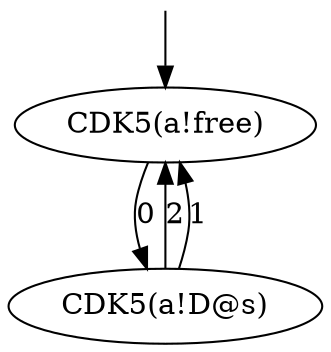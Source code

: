 digraph G{
"Init_81" [label="" style="invis" width="0px" height="0px"];
"Node_80" [label="CDK5(a!D@s)"];
"Node_81" [label="CDK5(a!free)"];
"Node_80" -> "Node_81" [label="2"];
"Node_80" -> "Node_81" [label="1"];
"Node_81" -> "Node_80" [label="0"];
"Init_81" -> "Node_81" [label=""];
}
